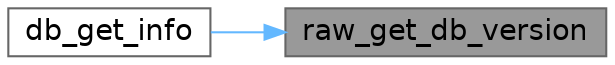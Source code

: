 digraph "raw_get_db_version"
{
 // LATEX_PDF_SIZE
  bgcolor="transparent";
  edge [fontname=Helvetica,fontsize=14,labelfontname=Helvetica,labelfontsize=14];
  node [fontname=Helvetica,fontsize=14,shape=box,height=0.2,width=0.4];
  rankdir="RL";
  Node1 [id="Node000001",label="raw_get_db_version",height=0.2,width=0.4,color="gray40", fillcolor="grey60", style="filled", fontcolor="black",tooltip=" "];
  Node1 -> Node2 [id="edge1_Node000001_Node000002",dir="back",color="steelblue1",style="solid",tooltip=" "];
  Node2 [id="Node000002",label="db_get_info",height=0.2,width=0.4,color="grey40", fillcolor="white", style="filled",URL="$d9/d92/db__common_8inc_8php.html#a3f1807a54a74acfd3014cc5c6ffb6501",tooltip=" "];
}
